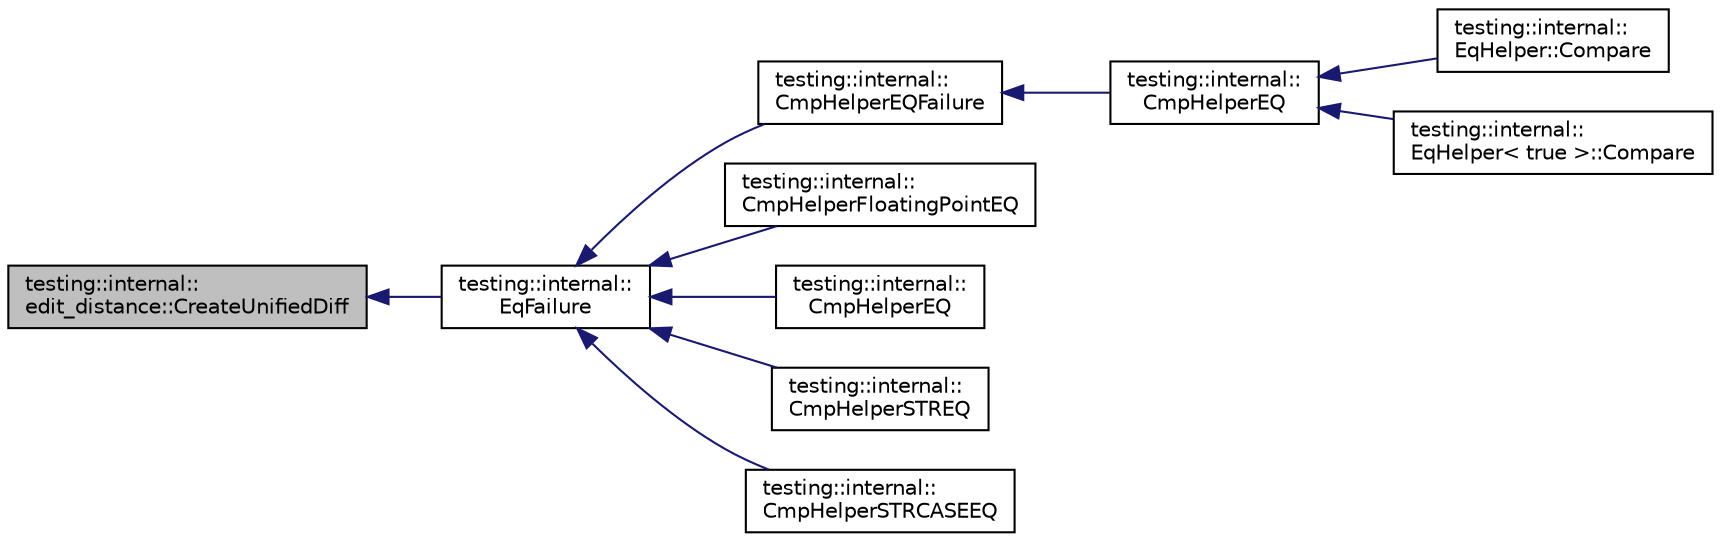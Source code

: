 digraph "testing::internal::edit_distance::CreateUnifiedDiff"
{
  edge [fontname="Helvetica",fontsize="10",labelfontname="Helvetica",labelfontsize="10"];
  node [fontname="Helvetica",fontsize="10",shape=record];
  rankdir="LR";
  Node28 [label="testing::internal::\ledit_distance::CreateUnifiedDiff",height=0.2,width=0.4,color="black", fillcolor="grey75", style="filled", fontcolor="black"];
  Node28 -> Node29 [dir="back",color="midnightblue",fontsize="10",style="solid",fontname="Helvetica"];
  Node29 [label="testing::internal::\lEqFailure",height=0.2,width=0.4,color="black", fillcolor="white", style="filled",URL="$d0/da7/namespacetesting_1_1internal.html#a08725846ff184d3e79bcf5be4df19157"];
  Node29 -> Node30 [dir="back",color="midnightblue",fontsize="10",style="solid",fontname="Helvetica"];
  Node30 [label="testing::internal::\lCmpHelperEQFailure",height=0.2,width=0.4,color="black", fillcolor="white", style="filled",URL="$d0/da7/namespacetesting_1_1internal.html#a1def8ec9393360a1b34a20528703e7f7"];
  Node30 -> Node31 [dir="back",color="midnightblue",fontsize="10",style="solid",fontname="Helvetica"];
  Node31 [label="testing::internal::\lCmpHelperEQ",height=0.2,width=0.4,color="black", fillcolor="white", style="filled",URL="$d0/da7/namespacetesting_1_1internal.html#a4638c74d9b32e971f9b321af6fafc2f1"];
  Node31 -> Node32 [dir="back",color="midnightblue",fontsize="10",style="solid",fontname="Helvetica"];
  Node32 [label="testing::internal::\lEqHelper::Compare",height=0.2,width=0.4,color="black", fillcolor="white", style="filled",URL="$d2/d1a/classtesting_1_1internal_1_1_eq_helper.html#ae3572c7374534a916b9117efaa89f33f"];
  Node31 -> Node33 [dir="back",color="midnightblue",fontsize="10",style="solid",fontname="Helvetica"];
  Node33 [label="testing::internal::\lEqHelper\< true \>::Compare",height=0.2,width=0.4,color="black", fillcolor="white", style="filled",URL="$d1/db2/classtesting_1_1internal_1_1_eq_helper_3_01true_01_4.html#a12c7194b2a210b61f06c912eef484ca6"];
  Node29 -> Node34 [dir="back",color="midnightblue",fontsize="10",style="solid",fontname="Helvetica"];
  Node34 [label="testing::internal::\lCmpHelperFloatingPointEQ",height=0.2,width=0.4,color="black", fillcolor="white", style="filled",URL="$d0/da7/namespacetesting_1_1internal.html#a98ce463e5dbe0c6120fa817e1f8f2944"];
  Node29 -> Node35 [dir="back",color="midnightblue",fontsize="10",style="solid",fontname="Helvetica"];
  Node35 [label="testing::internal::\lCmpHelperEQ",height=0.2,width=0.4,color="black", fillcolor="white", style="filled",URL="$d0/da7/namespacetesting_1_1internal.html#a46582d95cbfe3d3d8f6945c9e9cd779c"];
  Node29 -> Node36 [dir="back",color="midnightblue",fontsize="10",style="solid",fontname="Helvetica"];
  Node36 [label="testing::internal::\lCmpHelperSTREQ",height=0.2,width=0.4,color="black", fillcolor="white", style="filled",URL="$d0/da7/namespacetesting_1_1internal.html#a711a396ed8f636ecd14a850a89d181b6"];
  Node29 -> Node37 [dir="back",color="midnightblue",fontsize="10",style="solid",fontname="Helvetica"];
  Node37 [label="testing::internal::\lCmpHelperSTRCASEEQ",height=0.2,width=0.4,color="black", fillcolor="white", style="filled",URL="$d0/da7/namespacetesting_1_1internal.html#a30dfeb01f1bc8087c7d05205d5fa75c1"];
}
